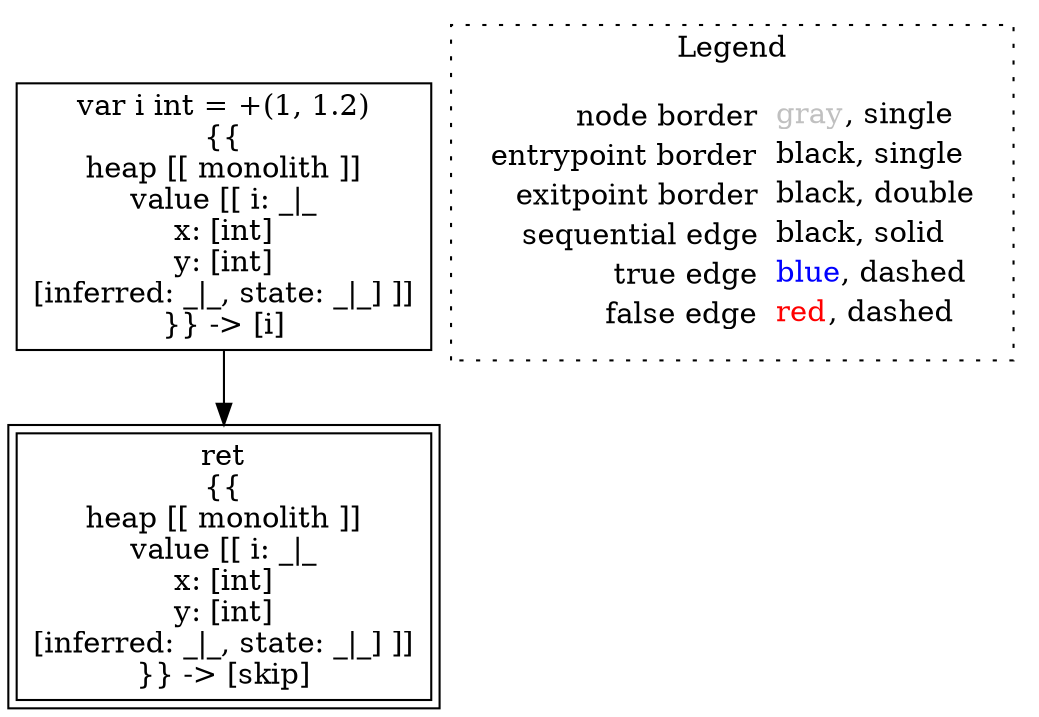 digraph {
	"node0" [shape="rect",color="black",label=<var i int = +(1, 1.2)<BR/>{{<BR/>heap [[ monolith ]]<BR/>value [[ i: _|_<BR/>x: [int]<BR/>y: [int]<BR/>[inferred: _|_, state: _|_] ]]<BR/>}} -&gt; [i]>];
	"node1" [shape="rect",color="black",peripheries="2",label=<ret<BR/>{{<BR/>heap [[ monolith ]]<BR/>value [[ i: _|_<BR/>x: [int]<BR/>y: [int]<BR/>[inferred: _|_, state: _|_] ]]<BR/>}} -&gt; [skip]>];
	"node0" -> "node1" [color="black"];
subgraph cluster_legend {
	label="Legend";
	style=dotted;
	node [shape=plaintext];
	"legend" [label=<<table border="0" cellpadding="2" cellspacing="0" cellborder="0"><tr><td align="right">node border&nbsp;</td><td align="left"><font color="gray">gray</font>, single</td></tr><tr><td align="right">entrypoint border&nbsp;</td><td align="left"><font color="black">black</font>, single</td></tr><tr><td align="right">exitpoint border&nbsp;</td><td align="left"><font color="black">black</font>, double</td></tr><tr><td align="right">sequential edge&nbsp;</td><td align="left"><font color="black">black</font>, solid</td></tr><tr><td align="right">true edge&nbsp;</td><td align="left"><font color="blue">blue</font>, dashed</td></tr><tr><td align="right">false edge&nbsp;</td><td align="left"><font color="red">red</font>, dashed</td></tr></table>>];
}

}

